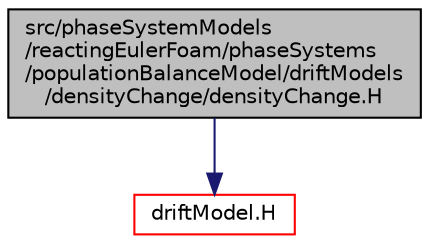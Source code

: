 digraph "src/phaseSystemModels/reactingEulerFoam/phaseSystems/populationBalanceModel/driftModels/densityChange/densityChange.H"
{
  bgcolor="transparent";
  edge [fontname="Helvetica",fontsize="10",labelfontname="Helvetica",labelfontsize="10"];
  node [fontname="Helvetica",fontsize="10",shape=record];
  Node1 [label="src/phaseSystemModels\l/reactingEulerFoam/phaseSystems\l/populationBalanceModel/driftModels\l/densityChange/densityChange.H",height=0.2,width=0.4,color="black", fillcolor="grey75", style="filled" fontcolor="black"];
  Node1 -> Node2 [color="midnightblue",fontsize="10",style="solid",fontname="Helvetica"];
  Node2 [label="driftModel.H",height=0.2,width=0.4,color="red",URL="$driftModel_8H.html"];
}
